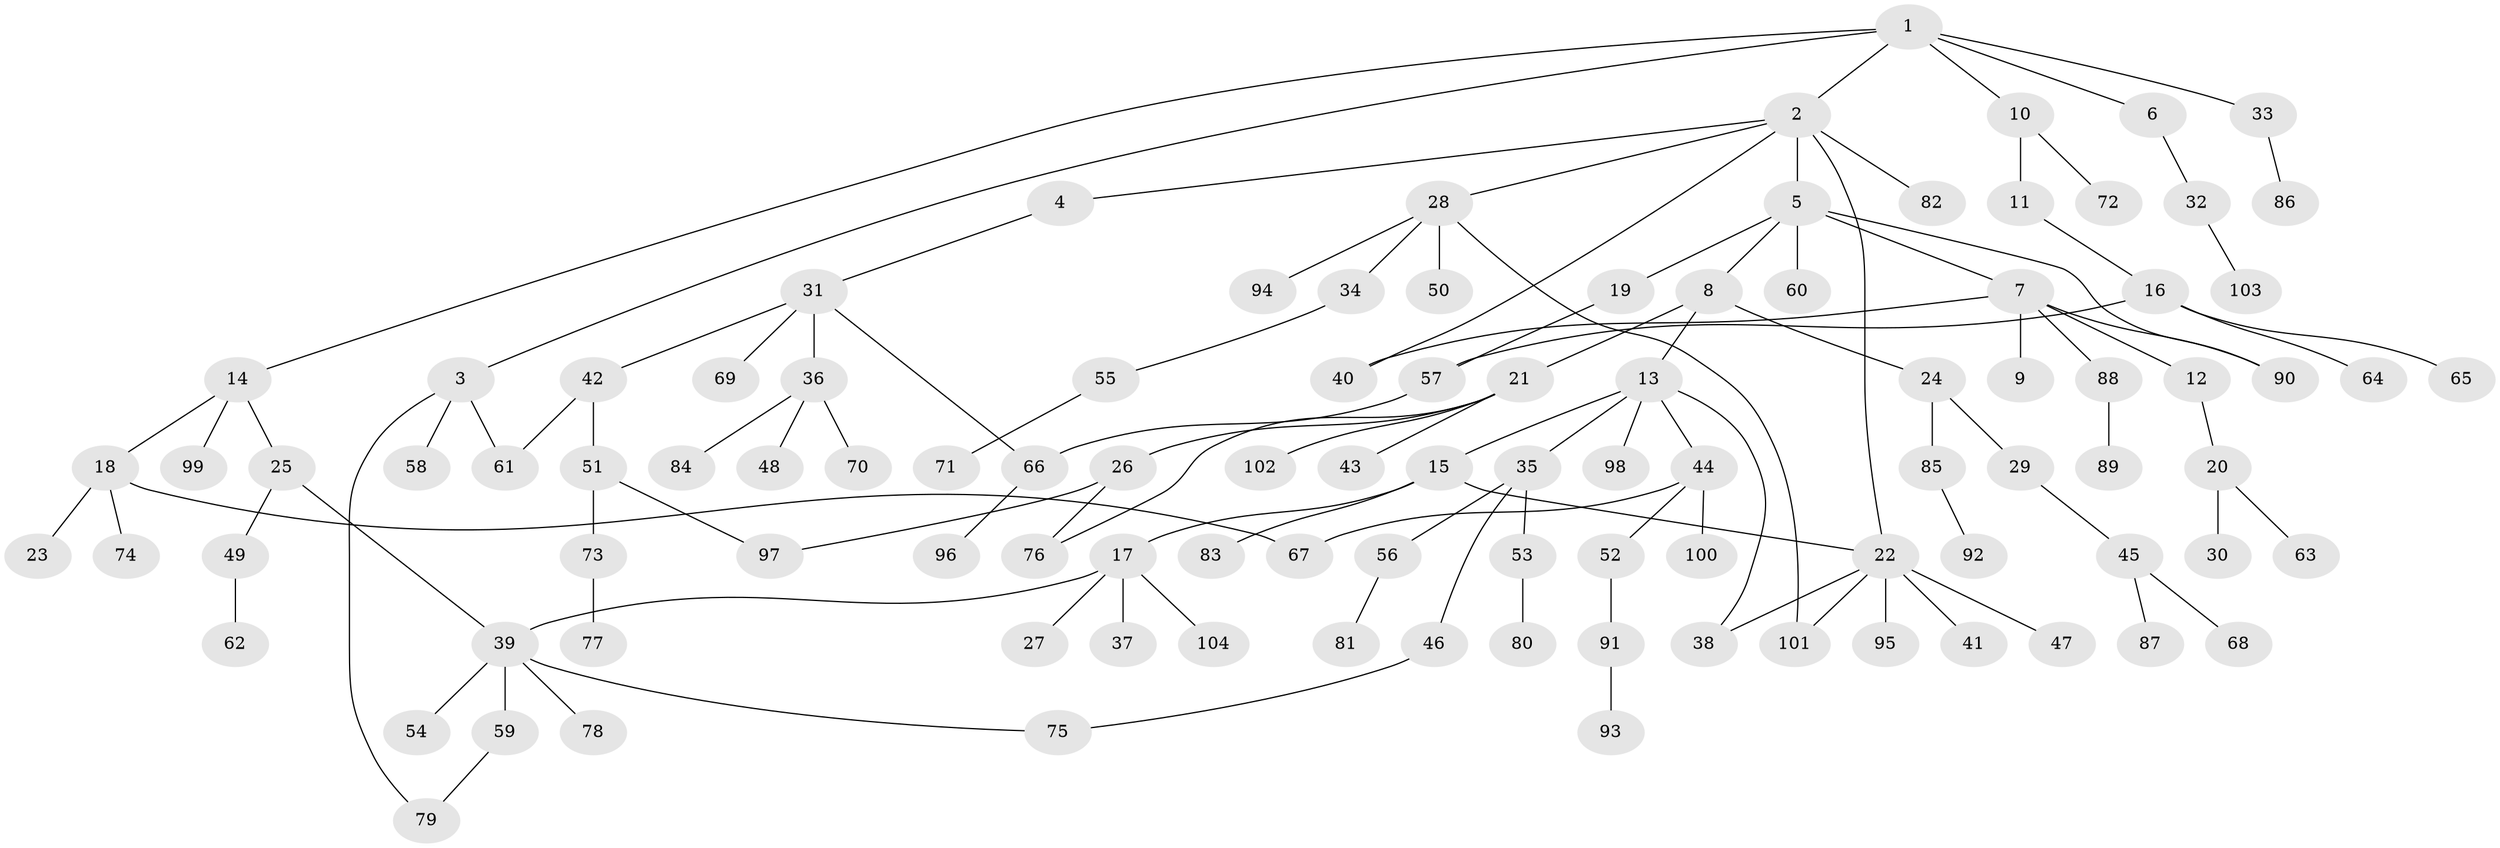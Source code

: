 // coarse degree distribution, {3: 0.1875, 4: 0.1875, 2: 0.1875, 1: 0.34375, 7: 0.03125, 5: 0.0625}
// Generated by graph-tools (version 1.1) at 2025/36/03/04/25 23:36:00]
// undirected, 104 vertices, 117 edges
graph export_dot {
  node [color=gray90,style=filled];
  1;
  2;
  3;
  4;
  5;
  6;
  7;
  8;
  9;
  10;
  11;
  12;
  13;
  14;
  15;
  16;
  17;
  18;
  19;
  20;
  21;
  22;
  23;
  24;
  25;
  26;
  27;
  28;
  29;
  30;
  31;
  32;
  33;
  34;
  35;
  36;
  37;
  38;
  39;
  40;
  41;
  42;
  43;
  44;
  45;
  46;
  47;
  48;
  49;
  50;
  51;
  52;
  53;
  54;
  55;
  56;
  57;
  58;
  59;
  60;
  61;
  62;
  63;
  64;
  65;
  66;
  67;
  68;
  69;
  70;
  71;
  72;
  73;
  74;
  75;
  76;
  77;
  78;
  79;
  80;
  81;
  82;
  83;
  84;
  85;
  86;
  87;
  88;
  89;
  90;
  91;
  92;
  93;
  94;
  95;
  96;
  97;
  98;
  99;
  100;
  101;
  102;
  103;
  104;
  1 -- 2;
  1 -- 3;
  1 -- 6;
  1 -- 10;
  1 -- 14;
  1 -- 33;
  2 -- 4;
  2 -- 5;
  2 -- 22;
  2 -- 28;
  2 -- 82;
  2 -- 40;
  3 -- 58;
  3 -- 61;
  3 -- 79;
  4 -- 31;
  5 -- 7;
  5 -- 8;
  5 -- 19;
  5 -- 60;
  5 -- 90;
  6 -- 32;
  7 -- 9;
  7 -- 12;
  7 -- 40;
  7 -- 88;
  7 -- 90;
  8 -- 13;
  8 -- 21;
  8 -- 24;
  10 -- 11;
  10 -- 72;
  11 -- 16;
  12 -- 20;
  13 -- 15;
  13 -- 35;
  13 -- 44;
  13 -- 98;
  13 -- 38;
  14 -- 18;
  14 -- 25;
  14 -- 99;
  15 -- 17;
  15 -- 83;
  15 -- 22;
  16 -- 57;
  16 -- 64;
  16 -- 65;
  17 -- 27;
  17 -- 37;
  17 -- 104;
  17 -- 39;
  18 -- 23;
  18 -- 67;
  18 -- 74;
  19 -- 57;
  20 -- 30;
  20 -- 63;
  21 -- 26;
  21 -- 43;
  21 -- 102;
  21 -- 76;
  22 -- 38;
  22 -- 41;
  22 -- 47;
  22 -- 95;
  22 -- 101;
  24 -- 29;
  24 -- 85;
  25 -- 39;
  25 -- 49;
  26 -- 76;
  26 -- 97;
  28 -- 34;
  28 -- 50;
  28 -- 94;
  28 -- 101;
  29 -- 45;
  31 -- 36;
  31 -- 42;
  31 -- 66;
  31 -- 69;
  32 -- 103;
  33 -- 86;
  34 -- 55;
  35 -- 46;
  35 -- 53;
  35 -- 56;
  36 -- 48;
  36 -- 70;
  36 -- 84;
  39 -- 54;
  39 -- 59;
  39 -- 75;
  39 -- 78;
  42 -- 51;
  42 -- 61;
  44 -- 52;
  44 -- 100;
  44 -- 67;
  45 -- 68;
  45 -- 87;
  46 -- 75;
  49 -- 62;
  51 -- 73;
  51 -- 97;
  52 -- 91;
  53 -- 80;
  55 -- 71;
  56 -- 81;
  57 -- 66;
  59 -- 79;
  66 -- 96;
  73 -- 77;
  85 -- 92;
  88 -- 89;
  91 -- 93;
}
